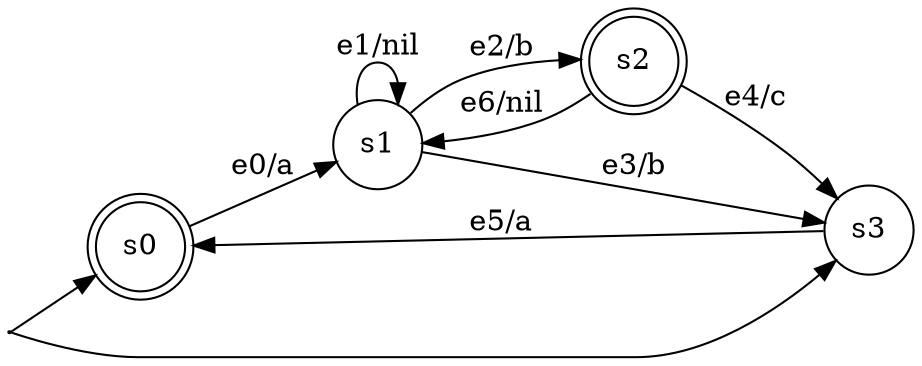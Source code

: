 digraph small_nfa {
	graph [rankdir="LR"];
	node [shape="circle"];
	zz [label="" width=0.01 height=0.01];
	0 [shape=doublecircle label="s0"];
	1 [label="s1"];
	2 [shape=doublecircle label="s2"];
	3 [label="s3"];
	0 -> 1 [label="e0/a"]
	1 -> 1 [label="e1/nil"]
	1 -> 2 [label="e2/b"]
	1 -> 3 [label="e3/b"]
	2 -> 3 [label="e4/c"]
	3 -> 0 [label="e5/a"]
	2 -> 1 [label="e6/nil"]
	zz -> 0 [label=""]
	zz -> 3 [label=""]
}
